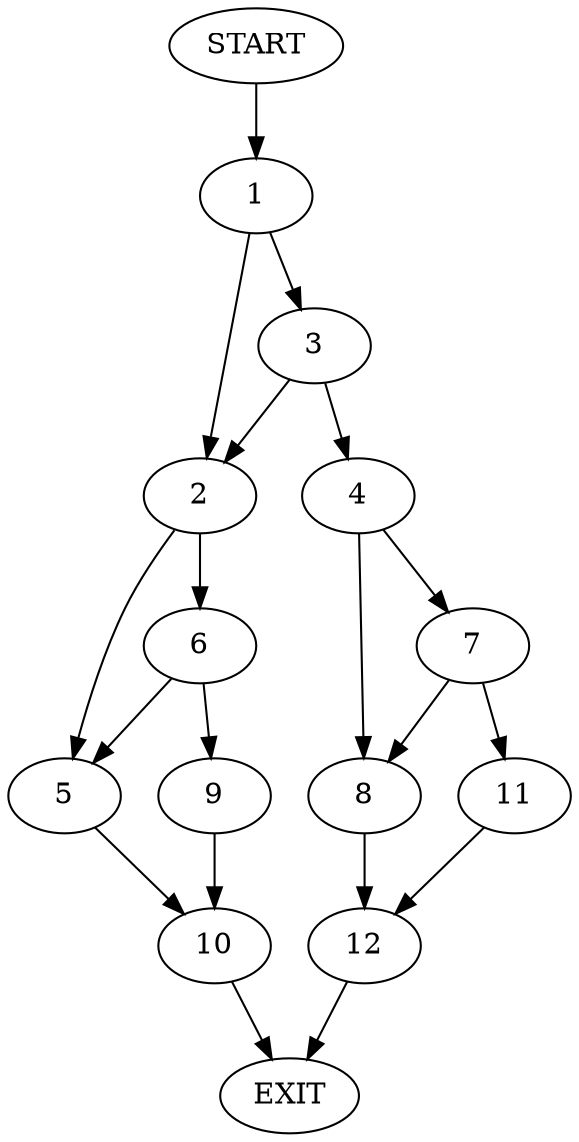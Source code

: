 digraph {
0 [label="START"]
13 [label="EXIT"]
0 -> 1
1 -> 2
1 -> 3
3 -> 2
3 -> 4
2 -> 5
2 -> 6
4 -> 7
4 -> 8
6 -> 5
6 -> 9
5 -> 10
9 -> 10
10 -> 13
7 -> 11
7 -> 8
8 -> 12
11 -> 12
12 -> 13
}
